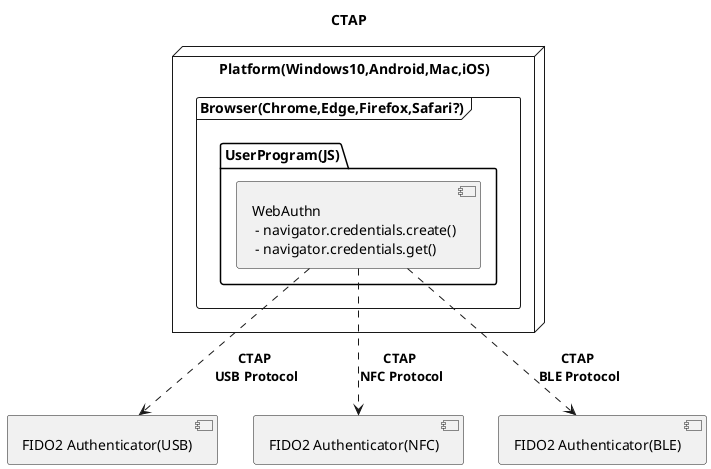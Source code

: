 @startuml
title CTAP

node "Platform(Windows10,Android,Mac,iOS)" {
    frame "Browser(Chrome,Edge,Firefox,Safari?)" {
        package "UserProgram(JS)" {
            component "WebAuthn\n - navigator.credentials.create()\n - navigator.credentials.get()" as WebAuthn
        }
    }
}   

component "FIDO2 Authenticator(USB)" as FIDOKeyUSB
component "FIDO2 Authenticator(NFC)" as FIDOKeyNFC
component "FIDO2 Authenticator(BLE)" as FIDOKeyBLE

WebAuthn ..> FIDOKeyUSB:**CTAP** \n**USB Protocol**
WebAuthn ..> FIDOKeyNFC:**CTAP** \n**NFC Protocol**
WebAuthn ..> FIDOKeyBLE:**CTAP** \n**BLE Protocol**

@enduml